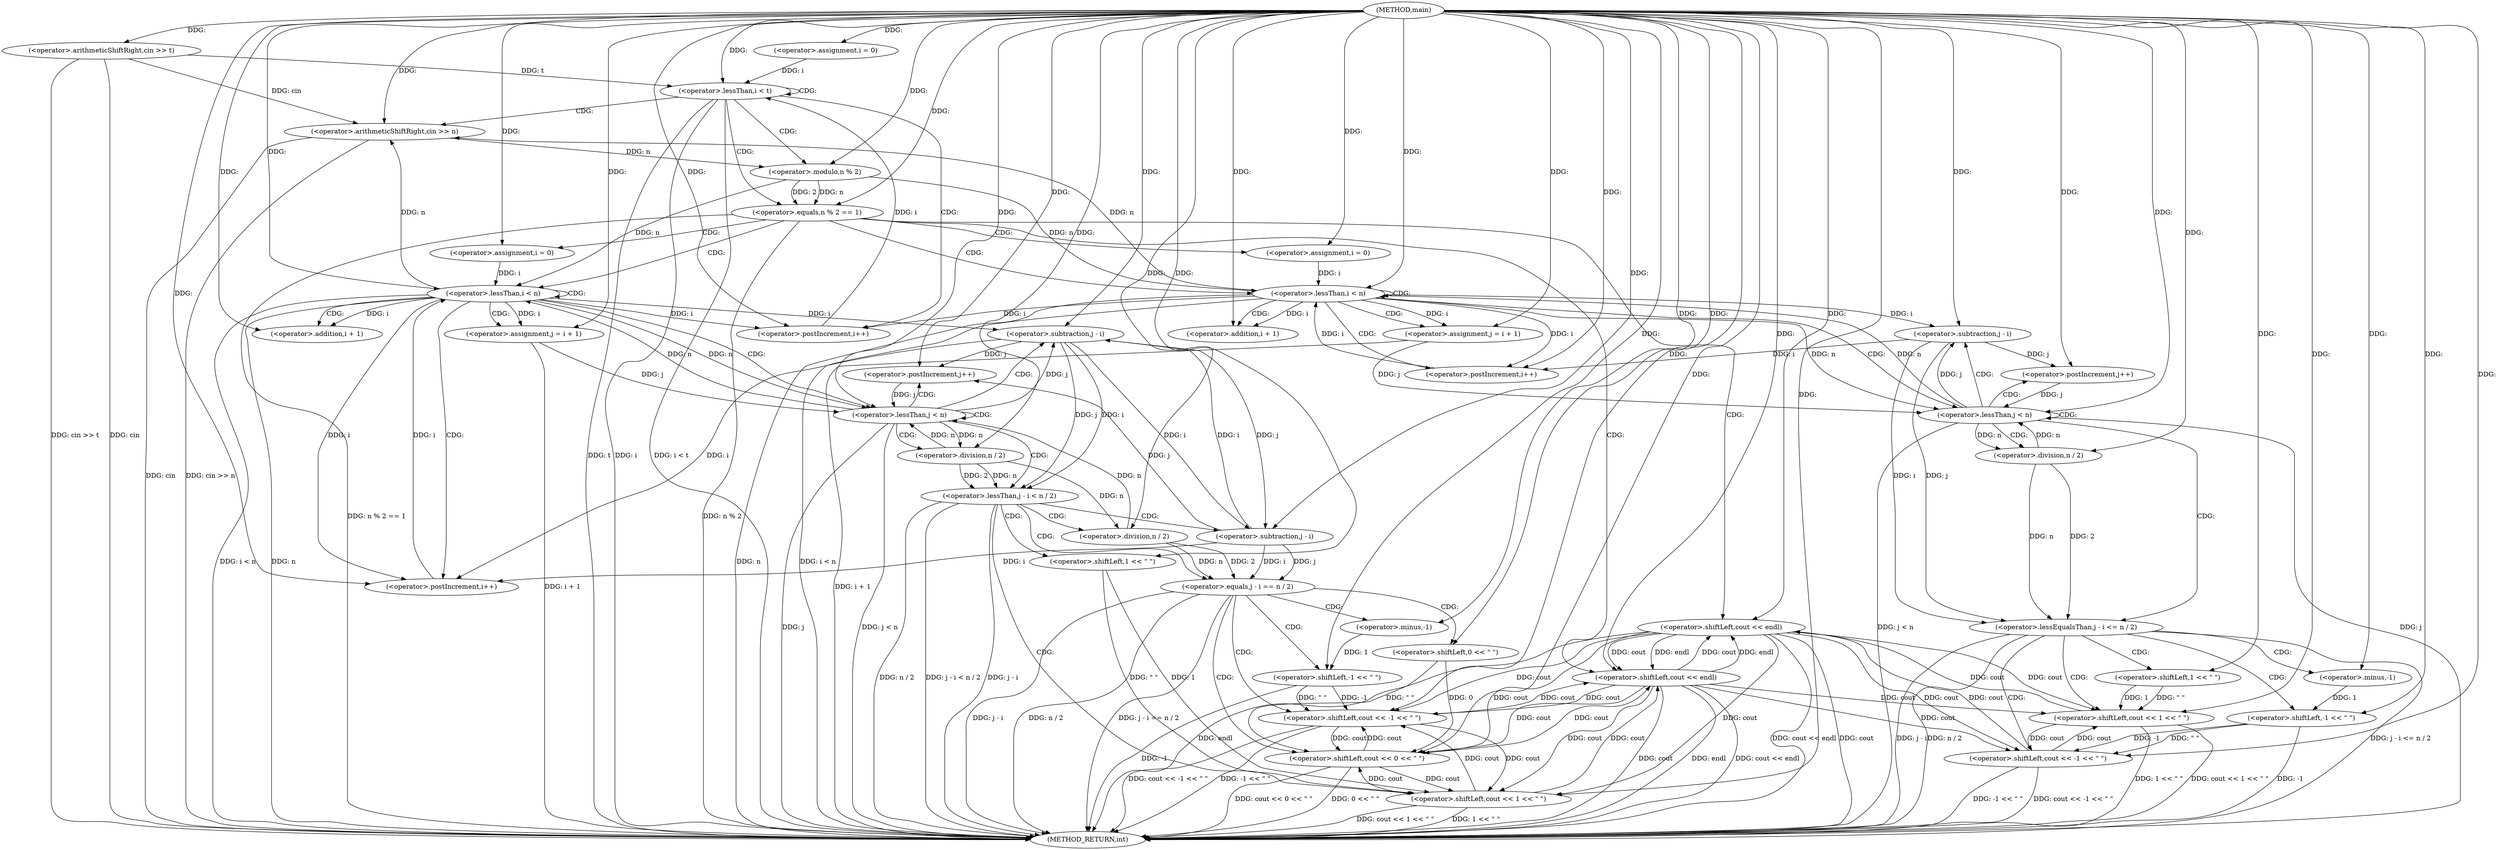 digraph "main" {  
"1000101" [label = "(METHOD,main)" ]
"1000235" [label = "(METHOD_RETURN,int)" ]
"1000104" [label = "(<operator>.arithmeticShiftRight,cin >> t)" ]
"1000109" [label = "(<operator>.assignment,i = 0)" ]
"1000112" [label = "(<operator>.lessThan,i < t)" ]
"1000115" [label = "(<operator>.postIncrement,i++)" ]
"1000119" [label = "(<operator>.arithmeticShiftRight,cin >> n)" ]
"1000123" [label = "(<operator>.equals,n % 2 == 1)" ]
"1000171" [label = "(<operator>.shiftLeft,cout << endl)" ]
"1000124" [label = "(<operator>.modulo,n % 2)" ]
"1000131" [label = "(<operator>.assignment,i = 0)" ]
"1000134" [label = "(<operator>.lessThan,i < n)" ]
"1000137" [label = "(<operator>.postIncrement,i++)" ]
"1000232" [label = "(<operator>.shiftLeft,cout << endl)" ]
"1000141" [label = "(<operator>.assignment,j = i + 1)" ]
"1000146" [label = "(<operator>.lessThan,j < n)" ]
"1000149" [label = "(<operator>.postIncrement,j++)" ]
"1000178" [label = "(<operator>.assignment,i = 0)" ]
"1000181" [label = "(<operator>.lessThan,i < n)" ]
"1000184" [label = "(<operator>.postIncrement,i++)" ]
"1000152" [label = "(<operator>.lessEqualsThan,j - i <= n / 2)" ]
"1000159" [label = "(<operator>.shiftLeft,cout << 1 << \" \")" ]
"1000188" [label = "(<operator>.assignment,j = i + 1)" ]
"1000193" [label = "(<operator>.lessThan,j < n)" ]
"1000196" [label = "(<operator>.postIncrement,j++)" ]
"1000143" [label = "(<operator>.addition,i + 1)" ]
"1000165" [label = "(<operator>.shiftLeft,cout << -1 << \" \")" ]
"1000199" [label = "(<operator>.lessThan,j - i < n / 2)" ]
"1000206" [label = "(<operator>.shiftLeft,cout << 1 << \" \")" ]
"1000153" [label = "(<operator>.subtraction,j - i)" ]
"1000156" [label = "(<operator>.division,n / 2)" ]
"1000161" [label = "(<operator>.shiftLeft,1 << \" \")" ]
"1000190" [label = "(<operator>.addition,i + 1)" ]
"1000167" [label = "(<operator>.shiftLeft,-1 << \" \")" ]
"1000200" [label = "(<operator>.subtraction,j - i)" ]
"1000203" [label = "(<operator>.division,n / 2)" ]
"1000208" [label = "(<operator>.shiftLeft,1 << \" \")" ]
"1000213" [label = "(<operator>.equals,j - i == n / 2)" ]
"1000220" [label = "(<operator>.shiftLeft,cout << 0 << \" \")" ]
"1000168" [label = "(<operator>.minus,-1)" ]
"1000226" [label = "(<operator>.shiftLeft,cout << -1 << \" \")" ]
"1000214" [label = "(<operator>.subtraction,j - i)" ]
"1000217" [label = "(<operator>.division,n / 2)" ]
"1000222" [label = "(<operator>.shiftLeft,0 << \" \")" ]
"1000228" [label = "(<operator>.shiftLeft,-1 << \" \")" ]
"1000229" [label = "(<operator>.minus,-1)" ]
  "1000104" -> "1000235"  [ label = "DDG: cin"] 
  "1000104" -> "1000235"  [ label = "DDG: cin >> t"] 
  "1000112" -> "1000235"  [ label = "DDG: i"] 
  "1000112" -> "1000235"  [ label = "DDG: t"] 
  "1000112" -> "1000235"  [ label = "DDG: i < t"] 
  "1000119" -> "1000235"  [ label = "DDG: cin"] 
  "1000119" -> "1000235"  [ label = "DDG: cin >> n"] 
  "1000123" -> "1000235"  [ label = "DDG: n % 2"] 
  "1000123" -> "1000235"  [ label = "DDG: n % 2 == 1"] 
  "1000181" -> "1000235"  [ label = "DDG: n"] 
  "1000181" -> "1000235"  [ label = "DDG: i < n"] 
  "1000232" -> "1000235"  [ label = "DDG: cout"] 
  "1000232" -> "1000235"  [ label = "DDG: endl"] 
  "1000232" -> "1000235"  [ label = "DDG: cout << endl"] 
  "1000188" -> "1000235"  [ label = "DDG: i + 1"] 
  "1000193" -> "1000235"  [ label = "DDG: j"] 
  "1000193" -> "1000235"  [ label = "DDG: j < n"] 
  "1000199" -> "1000235"  [ label = "DDG: j - i"] 
  "1000199" -> "1000235"  [ label = "DDG: n / 2"] 
  "1000199" -> "1000235"  [ label = "DDG: j - i < n / 2"] 
  "1000213" -> "1000235"  [ label = "DDG: j - i"] 
  "1000213" -> "1000235"  [ label = "DDG: n / 2"] 
  "1000213" -> "1000235"  [ label = "DDG: j - i == n / 2"] 
  "1000228" -> "1000235"  [ label = "DDG: -1"] 
  "1000226" -> "1000235"  [ label = "DDG: -1 << \" \""] 
  "1000226" -> "1000235"  [ label = "DDG: cout << -1 << \" \""] 
  "1000220" -> "1000235"  [ label = "DDG: 0 << \" \""] 
  "1000220" -> "1000235"  [ label = "DDG: cout << 0 << \" \""] 
  "1000206" -> "1000235"  [ label = "DDG: 1 << \" \""] 
  "1000206" -> "1000235"  [ label = "DDG: cout << 1 << \" \""] 
  "1000134" -> "1000235"  [ label = "DDG: n"] 
  "1000134" -> "1000235"  [ label = "DDG: i < n"] 
  "1000171" -> "1000235"  [ label = "DDG: cout"] 
  "1000171" -> "1000235"  [ label = "DDG: endl"] 
  "1000171" -> "1000235"  [ label = "DDG: cout << endl"] 
  "1000141" -> "1000235"  [ label = "DDG: i + 1"] 
  "1000146" -> "1000235"  [ label = "DDG: j"] 
  "1000146" -> "1000235"  [ label = "DDG: j < n"] 
  "1000152" -> "1000235"  [ label = "DDG: j - i"] 
  "1000152" -> "1000235"  [ label = "DDG: n / 2"] 
  "1000152" -> "1000235"  [ label = "DDG: j - i <= n / 2"] 
  "1000167" -> "1000235"  [ label = "DDG: -1"] 
  "1000165" -> "1000235"  [ label = "DDG: -1 << \" \""] 
  "1000165" -> "1000235"  [ label = "DDG: cout << -1 << \" \""] 
  "1000159" -> "1000235"  [ label = "DDG: 1 << \" \""] 
  "1000159" -> "1000235"  [ label = "DDG: cout << 1 << \" \""] 
  "1000101" -> "1000104"  [ label = "DDG: "] 
  "1000101" -> "1000109"  [ label = "DDG: "] 
  "1000109" -> "1000112"  [ label = "DDG: i"] 
  "1000115" -> "1000112"  [ label = "DDG: i"] 
  "1000101" -> "1000112"  [ label = "DDG: "] 
  "1000104" -> "1000112"  [ label = "DDG: t"] 
  "1000181" -> "1000115"  [ label = "DDG: i"] 
  "1000134" -> "1000115"  [ label = "DDG: i"] 
  "1000101" -> "1000115"  [ label = "DDG: "] 
  "1000104" -> "1000119"  [ label = "DDG: cin"] 
  "1000101" -> "1000119"  [ label = "DDG: "] 
  "1000181" -> "1000119"  [ label = "DDG: n"] 
  "1000134" -> "1000119"  [ label = "DDG: n"] 
  "1000124" -> "1000123"  [ label = "DDG: n"] 
  "1000124" -> "1000123"  [ label = "DDG: 2"] 
  "1000101" -> "1000123"  [ label = "DDG: "] 
  "1000119" -> "1000124"  [ label = "DDG: n"] 
  "1000101" -> "1000124"  [ label = "DDG: "] 
  "1000101" -> "1000131"  [ label = "DDG: "] 
  "1000232" -> "1000171"  [ label = "DDG: cout"] 
  "1000165" -> "1000171"  [ label = "DDG: cout"] 
  "1000159" -> "1000171"  [ label = "DDG: cout"] 
  "1000101" -> "1000171"  [ label = "DDG: "] 
  "1000232" -> "1000171"  [ label = "DDG: endl"] 
  "1000131" -> "1000134"  [ label = "DDG: i"] 
  "1000137" -> "1000134"  [ label = "DDG: i"] 
  "1000101" -> "1000134"  [ label = "DDG: "] 
  "1000124" -> "1000134"  [ label = "DDG: n"] 
  "1000146" -> "1000134"  [ label = "DDG: n"] 
  "1000153" -> "1000137"  [ label = "DDG: i"] 
  "1000101" -> "1000137"  [ label = "DDG: "] 
  "1000134" -> "1000137"  [ label = "DDG: i"] 
  "1000101" -> "1000141"  [ label = "DDG: "] 
  "1000134" -> "1000141"  [ label = "DDG: i"] 
  "1000101" -> "1000178"  [ label = "DDG: "] 
  "1000226" -> "1000232"  [ label = "DDG: cout"] 
  "1000220" -> "1000232"  [ label = "DDG: cout"] 
  "1000206" -> "1000232"  [ label = "DDG: cout"] 
  "1000171" -> "1000232"  [ label = "DDG: cout"] 
  "1000101" -> "1000232"  [ label = "DDG: "] 
  "1000171" -> "1000232"  [ label = "DDG: endl"] 
  "1000141" -> "1000146"  [ label = "DDG: j"] 
  "1000149" -> "1000146"  [ label = "DDG: j"] 
  "1000101" -> "1000146"  [ label = "DDG: "] 
  "1000134" -> "1000146"  [ label = "DDG: n"] 
  "1000156" -> "1000146"  [ label = "DDG: n"] 
  "1000153" -> "1000149"  [ label = "DDG: j"] 
  "1000101" -> "1000149"  [ label = "DDG: "] 
  "1000178" -> "1000181"  [ label = "DDG: i"] 
  "1000184" -> "1000181"  [ label = "DDG: i"] 
  "1000101" -> "1000181"  [ label = "DDG: "] 
  "1000124" -> "1000181"  [ label = "DDG: n"] 
  "1000193" -> "1000181"  [ label = "DDG: n"] 
  "1000200" -> "1000184"  [ label = "DDG: i"] 
  "1000214" -> "1000184"  [ label = "DDG: i"] 
  "1000101" -> "1000184"  [ label = "DDG: "] 
  "1000181" -> "1000184"  [ label = "DDG: i"] 
  "1000181" -> "1000188"  [ label = "DDG: i"] 
  "1000101" -> "1000188"  [ label = "DDG: "] 
  "1000134" -> "1000143"  [ label = "DDG: i"] 
  "1000101" -> "1000143"  [ label = "DDG: "] 
  "1000153" -> "1000152"  [ label = "DDG: i"] 
  "1000153" -> "1000152"  [ label = "DDG: j"] 
  "1000156" -> "1000152"  [ label = "DDG: n"] 
  "1000156" -> "1000152"  [ label = "DDG: 2"] 
  "1000232" -> "1000159"  [ label = "DDG: cout"] 
  "1000171" -> "1000159"  [ label = "DDG: cout"] 
  "1000165" -> "1000159"  [ label = "DDG: cout"] 
  "1000101" -> "1000159"  [ label = "DDG: "] 
  "1000161" -> "1000159"  [ label = "DDG: \" \""] 
  "1000161" -> "1000159"  [ label = "DDG: 1"] 
  "1000188" -> "1000193"  [ label = "DDG: j"] 
  "1000196" -> "1000193"  [ label = "DDG: j"] 
  "1000101" -> "1000193"  [ label = "DDG: "] 
  "1000181" -> "1000193"  [ label = "DDG: n"] 
  "1000203" -> "1000193"  [ label = "DDG: n"] 
  "1000217" -> "1000193"  [ label = "DDG: n"] 
  "1000200" -> "1000196"  [ label = "DDG: j"] 
  "1000214" -> "1000196"  [ label = "DDG: j"] 
  "1000101" -> "1000196"  [ label = "DDG: "] 
  "1000146" -> "1000153"  [ label = "DDG: j"] 
  "1000101" -> "1000153"  [ label = "DDG: "] 
  "1000134" -> "1000153"  [ label = "DDG: i"] 
  "1000146" -> "1000156"  [ label = "DDG: n"] 
  "1000101" -> "1000156"  [ label = "DDG: "] 
  "1000101" -> "1000161"  [ label = "DDG: "] 
  "1000232" -> "1000165"  [ label = "DDG: cout"] 
  "1000171" -> "1000165"  [ label = "DDG: cout"] 
  "1000159" -> "1000165"  [ label = "DDG: cout"] 
  "1000101" -> "1000165"  [ label = "DDG: "] 
  "1000167" -> "1000165"  [ label = "DDG: -1"] 
  "1000167" -> "1000165"  [ label = "DDG: \" \""] 
  "1000181" -> "1000190"  [ label = "DDG: i"] 
  "1000101" -> "1000190"  [ label = "DDG: "] 
  "1000200" -> "1000199"  [ label = "DDG: j"] 
  "1000200" -> "1000199"  [ label = "DDG: i"] 
  "1000203" -> "1000199"  [ label = "DDG: 2"] 
  "1000203" -> "1000199"  [ label = "DDG: n"] 
  "1000232" -> "1000206"  [ label = "DDG: cout"] 
  "1000226" -> "1000206"  [ label = "DDG: cout"] 
  "1000220" -> "1000206"  [ label = "DDG: cout"] 
  "1000171" -> "1000206"  [ label = "DDG: cout"] 
  "1000101" -> "1000206"  [ label = "DDG: "] 
  "1000208" -> "1000206"  [ label = "DDG: 1"] 
  "1000208" -> "1000206"  [ label = "DDG: \" \""] 
  "1000168" -> "1000167"  [ label = "DDG: 1"] 
  "1000101" -> "1000167"  [ label = "DDG: "] 
  "1000193" -> "1000200"  [ label = "DDG: j"] 
  "1000101" -> "1000200"  [ label = "DDG: "] 
  "1000214" -> "1000200"  [ label = "DDG: i"] 
  "1000181" -> "1000200"  [ label = "DDG: i"] 
  "1000193" -> "1000203"  [ label = "DDG: n"] 
  "1000101" -> "1000203"  [ label = "DDG: "] 
  "1000101" -> "1000208"  [ label = "DDG: "] 
  "1000101" -> "1000168"  [ label = "DDG: "] 
  "1000214" -> "1000213"  [ label = "DDG: j"] 
  "1000214" -> "1000213"  [ label = "DDG: i"] 
  "1000217" -> "1000213"  [ label = "DDG: n"] 
  "1000217" -> "1000213"  [ label = "DDG: 2"] 
  "1000232" -> "1000220"  [ label = "DDG: cout"] 
  "1000226" -> "1000220"  [ label = "DDG: cout"] 
  "1000206" -> "1000220"  [ label = "DDG: cout"] 
  "1000171" -> "1000220"  [ label = "DDG: cout"] 
  "1000101" -> "1000220"  [ label = "DDG: "] 
  "1000222" -> "1000220"  [ label = "DDG: 0"] 
  "1000222" -> "1000220"  [ label = "DDG: \" \""] 
  "1000200" -> "1000214"  [ label = "DDG: j"] 
  "1000101" -> "1000214"  [ label = "DDG: "] 
  "1000200" -> "1000214"  [ label = "DDG: i"] 
  "1000203" -> "1000217"  [ label = "DDG: n"] 
  "1000101" -> "1000217"  [ label = "DDG: "] 
  "1000101" -> "1000222"  [ label = "DDG: "] 
  "1000232" -> "1000226"  [ label = "DDG: cout"] 
  "1000220" -> "1000226"  [ label = "DDG: cout"] 
  "1000206" -> "1000226"  [ label = "DDG: cout"] 
  "1000171" -> "1000226"  [ label = "DDG: cout"] 
  "1000101" -> "1000226"  [ label = "DDG: "] 
  "1000228" -> "1000226"  [ label = "DDG: \" \""] 
  "1000228" -> "1000226"  [ label = "DDG: -1"] 
  "1000229" -> "1000228"  [ label = "DDG: 1"] 
  "1000101" -> "1000228"  [ label = "DDG: "] 
  "1000101" -> "1000229"  [ label = "DDG: "] 
  "1000112" -> "1000112"  [ label = "CDG: "] 
  "1000112" -> "1000123"  [ label = "CDG: "] 
  "1000112" -> "1000119"  [ label = "CDG: "] 
  "1000112" -> "1000124"  [ label = "CDG: "] 
  "1000112" -> "1000115"  [ label = "CDG: "] 
  "1000123" -> "1000232"  [ label = "CDG: "] 
  "1000123" -> "1000178"  [ label = "CDG: "] 
  "1000123" -> "1000131"  [ label = "CDG: "] 
  "1000123" -> "1000171"  [ label = "CDG: "] 
  "1000123" -> "1000181"  [ label = "CDG: "] 
  "1000123" -> "1000134"  [ label = "CDG: "] 
  "1000134" -> "1000141"  [ label = "CDG: "] 
  "1000134" -> "1000146"  [ label = "CDG: "] 
  "1000134" -> "1000143"  [ label = "CDG: "] 
  "1000134" -> "1000137"  [ label = "CDG: "] 
  "1000134" -> "1000134"  [ label = "CDG: "] 
  "1000146" -> "1000156"  [ label = "CDG: "] 
  "1000146" -> "1000149"  [ label = "CDG: "] 
  "1000146" -> "1000146"  [ label = "CDG: "] 
  "1000146" -> "1000153"  [ label = "CDG: "] 
  "1000146" -> "1000152"  [ label = "CDG: "] 
  "1000181" -> "1000188"  [ label = "CDG: "] 
  "1000181" -> "1000190"  [ label = "CDG: "] 
  "1000181" -> "1000193"  [ label = "CDG: "] 
  "1000181" -> "1000184"  [ label = "CDG: "] 
  "1000181" -> "1000181"  [ label = "CDG: "] 
  "1000152" -> "1000161"  [ label = "CDG: "] 
  "1000152" -> "1000165"  [ label = "CDG: "] 
  "1000152" -> "1000167"  [ label = "CDG: "] 
  "1000152" -> "1000168"  [ label = "CDG: "] 
  "1000152" -> "1000159"  [ label = "CDG: "] 
  "1000193" -> "1000200"  [ label = "CDG: "] 
  "1000193" -> "1000199"  [ label = "CDG: "] 
  "1000193" -> "1000196"  [ label = "CDG: "] 
  "1000193" -> "1000203"  [ label = "CDG: "] 
  "1000193" -> "1000193"  [ label = "CDG: "] 
  "1000199" -> "1000208"  [ label = "CDG: "] 
  "1000199" -> "1000206"  [ label = "CDG: "] 
  "1000199" -> "1000214"  [ label = "CDG: "] 
  "1000199" -> "1000217"  [ label = "CDG: "] 
  "1000199" -> "1000213"  [ label = "CDG: "] 
  "1000213" -> "1000222"  [ label = "CDG: "] 
  "1000213" -> "1000220"  [ label = "CDG: "] 
  "1000213" -> "1000226"  [ label = "CDG: "] 
  "1000213" -> "1000229"  [ label = "CDG: "] 
  "1000213" -> "1000228"  [ label = "CDG: "] 
}

